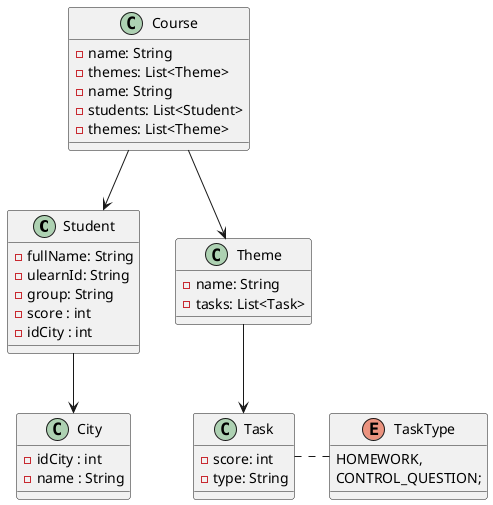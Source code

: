 @startuml
class Student {
    - fullName: String
    - ulearnId: String
    - group: String
    - score : int
    - idCity : int
}

class Task {
    - score: int
    - type: String
}

class Course {
    - name: String
    - themes: List<Theme>
}

class Course {
    - name: String
    - students: List<Student>
    - themes: List<Theme>
}

class Theme {
    - name: String
    - tasks: List<Task>
}

enum TaskType {
    HOMEWORK,
    CONTROL_QUESTION;
}

class City {
    - idCity : int
    - name : String
}
Student --> City
Course --> Theme
Course --> Student
Theme --> Task
Task.TaskType
@enduml
